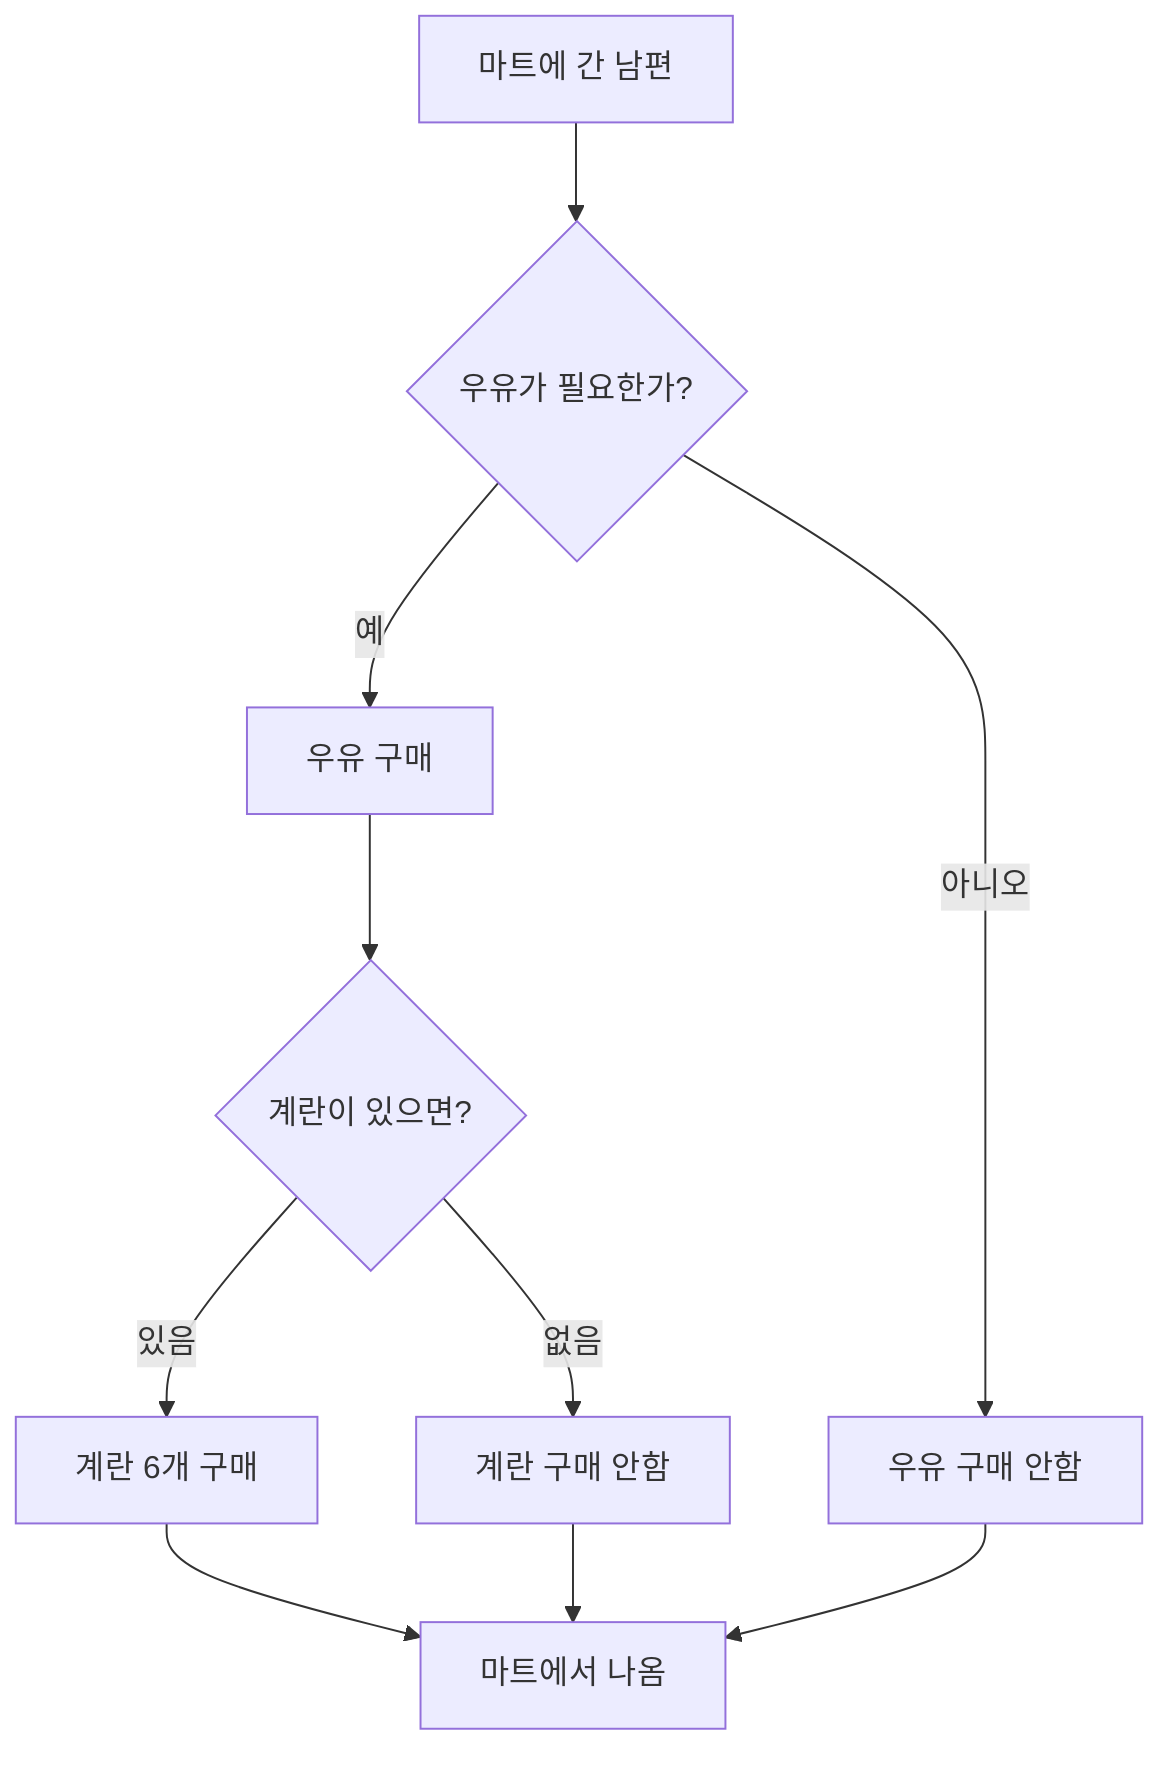flowchart TD
    A[마트에 간 남편] --> B{우유가 필요한가?}
    B -->|예| C[우유 구매]
    B -->|아니오| D[우유 구매 안함]
    C --> E{계란이 있으면?}
    E -->|있음| F[계란 6개 구매]
    E -->|없음| G[계란 구매 안함]
    F --> H[마트에서 나옴]
    G --> H[마트에서 나옴]
    D --> H[마트에서 나옴]
